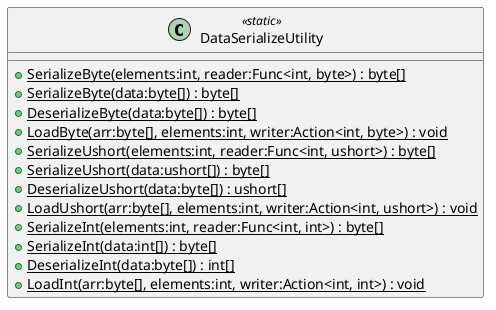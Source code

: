 @startuml
class DataSerializeUtility <<static>> {
    + {static} SerializeByte(elements:int, reader:Func<int, byte>) : byte[]
    + {static} SerializeByte(data:byte[]) : byte[]
    + {static} DeserializeByte(data:byte[]) : byte[]
    + {static} LoadByte(arr:byte[], elements:int, writer:Action<int, byte>) : void
    + {static} SerializeUshort(elements:int, reader:Func<int, ushort>) : byte[]
    + {static} SerializeUshort(data:ushort[]) : byte[]
    + {static} DeserializeUshort(data:byte[]) : ushort[]
    + {static} LoadUshort(arr:byte[], elements:int, writer:Action<int, ushort>) : void
    + {static} SerializeInt(elements:int, reader:Func<int, int>) : byte[]
    + {static} SerializeInt(data:int[]) : byte[]
    + {static} DeserializeInt(data:byte[]) : int[]
    + {static} LoadInt(arr:byte[], elements:int, writer:Action<int, int>) : void
}
@enduml

